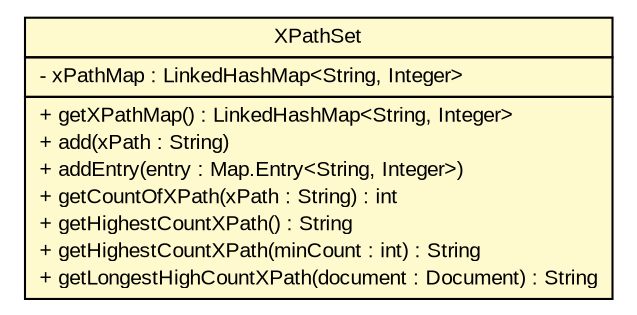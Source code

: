 #!/usr/local/bin/dot
#
# Class diagram 
# Generated by UMLGraph version 5.2 (http://www.umlgraph.org/)
#

digraph G {
	edge [fontname="arial",fontsize=10,labelfontname="arial",labelfontsize=10];
	node [fontname="arial",fontsize=10,shape=plaintext];
	nodesep=0.25;
	ranksep=0.5;
	// tud.iir.extraction.XPathSet
	c20121 [label=<<table title="tud.iir.extraction.XPathSet" border="0" cellborder="1" cellspacing="0" cellpadding="2" port="p" bgcolor="lemonChiffon" href="./XPathSet.html">
		<tr><td><table border="0" cellspacing="0" cellpadding="1">
<tr><td align="center" balign="center"> XPathSet </td></tr>
		</table></td></tr>
		<tr><td><table border="0" cellspacing="0" cellpadding="1">
<tr><td align="left" balign="left"> - xPathMap : LinkedHashMap&lt;String, Integer&gt; </td></tr>
		</table></td></tr>
		<tr><td><table border="0" cellspacing="0" cellpadding="1">
<tr><td align="left" balign="left"> + getXPathMap() : LinkedHashMap&lt;String, Integer&gt; </td></tr>
<tr><td align="left" balign="left"> + add(xPath : String) </td></tr>
<tr><td align="left" balign="left"> + addEntry(entry : Map.Entry&lt;String, Integer&gt;) </td></tr>
<tr><td align="left" balign="left"> + getCountOfXPath(xPath : String) : int </td></tr>
<tr><td align="left" balign="left"> + getHighestCountXPath() : String </td></tr>
<tr><td align="left" balign="left"> + getHighestCountXPath(minCount : int) : String </td></tr>
<tr><td align="left" balign="left"> + getLongestHighCountXPath(document : Document) : String </td></tr>
		</table></td></tr>
		</table>>, fontname="arial", fontcolor="black", fontsize=10.0];
}

